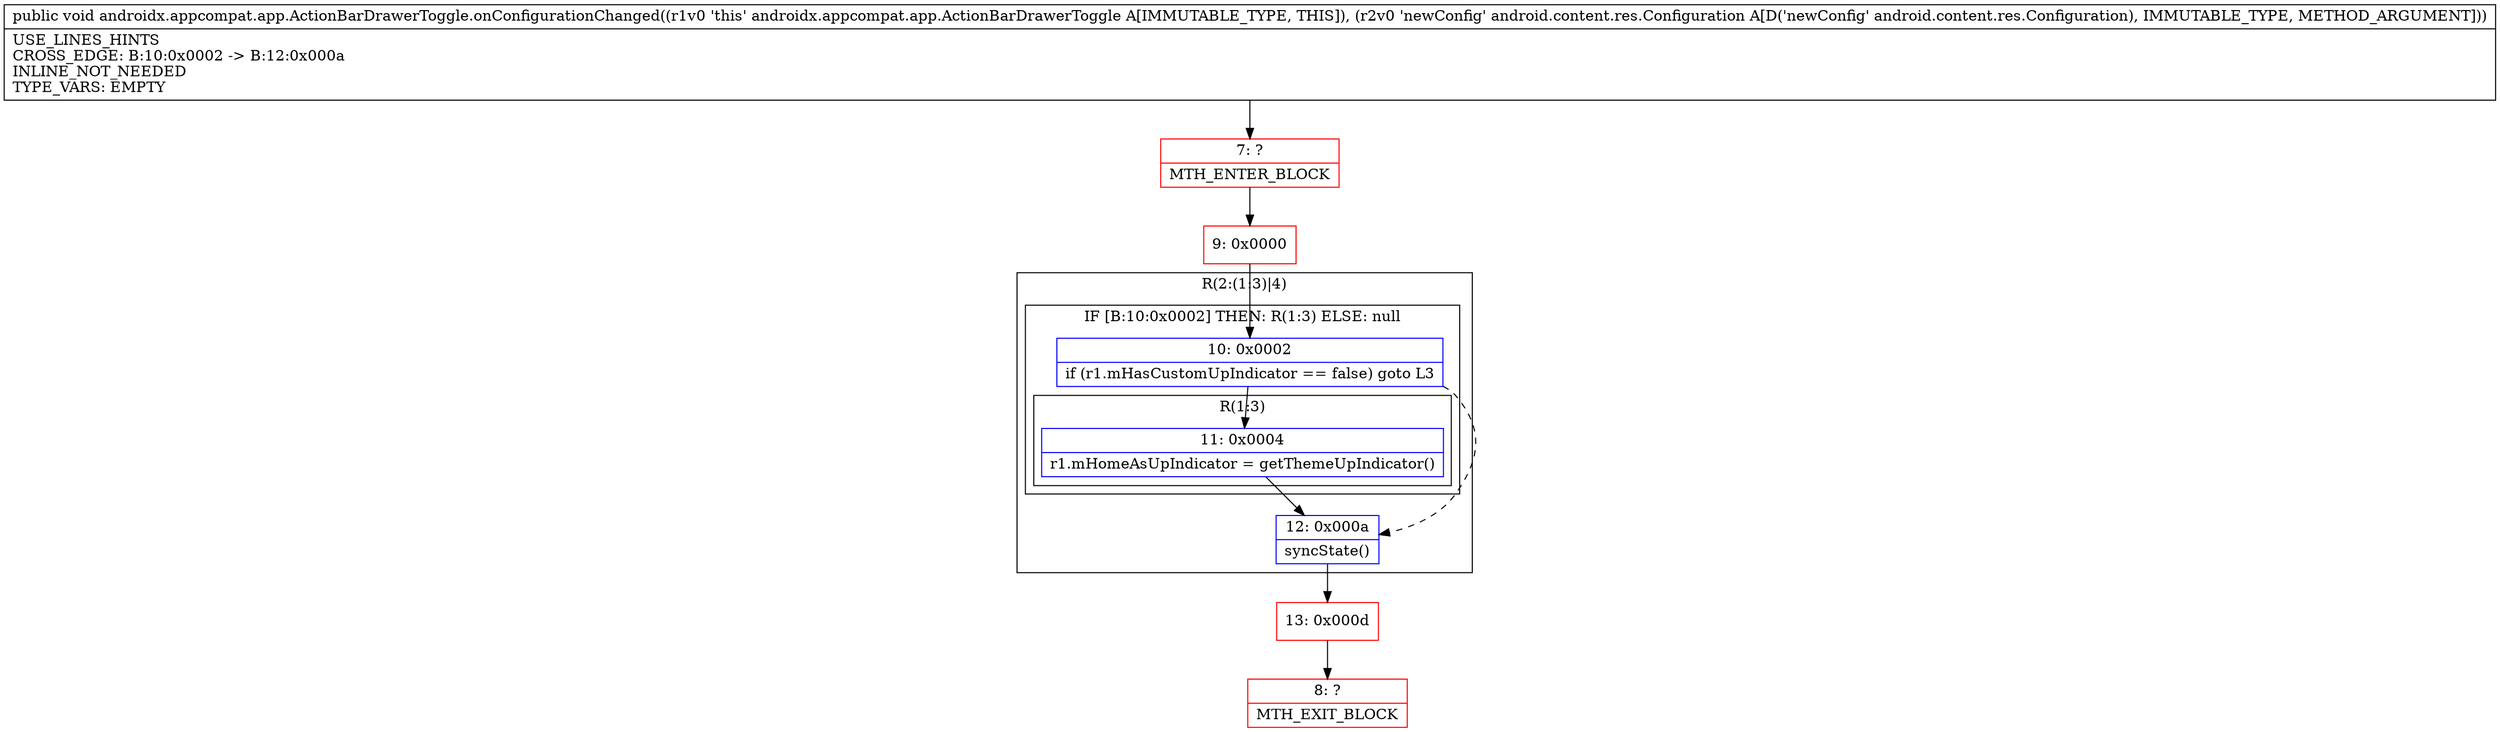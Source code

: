 digraph "CFG forandroidx.appcompat.app.ActionBarDrawerToggle.onConfigurationChanged(Landroid\/content\/res\/Configuration;)V" {
subgraph cluster_Region_1384128569 {
label = "R(2:(1:3)|4)";
node [shape=record,color=blue];
subgraph cluster_IfRegion_1526132494 {
label = "IF [B:10:0x0002] THEN: R(1:3) ELSE: null";
node [shape=record,color=blue];
Node_10 [shape=record,label="{10\:\ 0x0002|if (r1.mHasCustomUpIndicator == false) goto L3\l}"];
subgraph cluster_Region_2036251653 {
label = "R(1:3)";
node [shape=record,color=blue];
Node_11 [shape=record,label="{11\:\ 0x0004|r1.mHomeAsUpIndicator = getThemeUpIndicator()\l}"];
}
}
Node_12 [shape=record,label="{12\:\ 0x000a|syncState()\l}"];
}
Node_7 [shape=record,color=red,label="{7\:\ ?|MTH_ENTER_BLOCK\l}"];
Node_9 [shape=record,color=red,label="{9\:\ 0x0000}"];
Node_13 [shape=record,color=red,label="{13\:\ 0x000d}"];
Node_8 [shape=record,color=red,label="{8\:\ ?|MTH_EXIT_BLOCK\l}"];
MethodNode[shape=record,label="{public void androidx.appcompat.app.ActionBarDrawerToggle.onConfigurationChanged((r1v0 'this' androidx.appcompat.app.ActionBarDrawerToggle A[IMMUTABLE_TYPE, THIS]), (r2v0 'newConfig' android.content.res.Configuration A[D('newConfig' android.content.res.Configuration), IMMUTABLE_TYPE, METHOD_ARGUMENT]))  | USE_LINES_HINTS\lCROSS_EDGE: B:10:0x0002 \-\> B:12:0x000a\lINLINE_NOT_NEEDED\lTYPE_VARS: EMPTY\l}"];
MethodNode -> Node_7;Node_10 -> Node_11;
Node_10 -> Node_12[style=dashed];
Node_11 -> Node_12;
Node_12 -> Node_13;
Node_7 -> Node_9;
Node_9 -> Node_10;
Node_13 -> Node_8;
}

